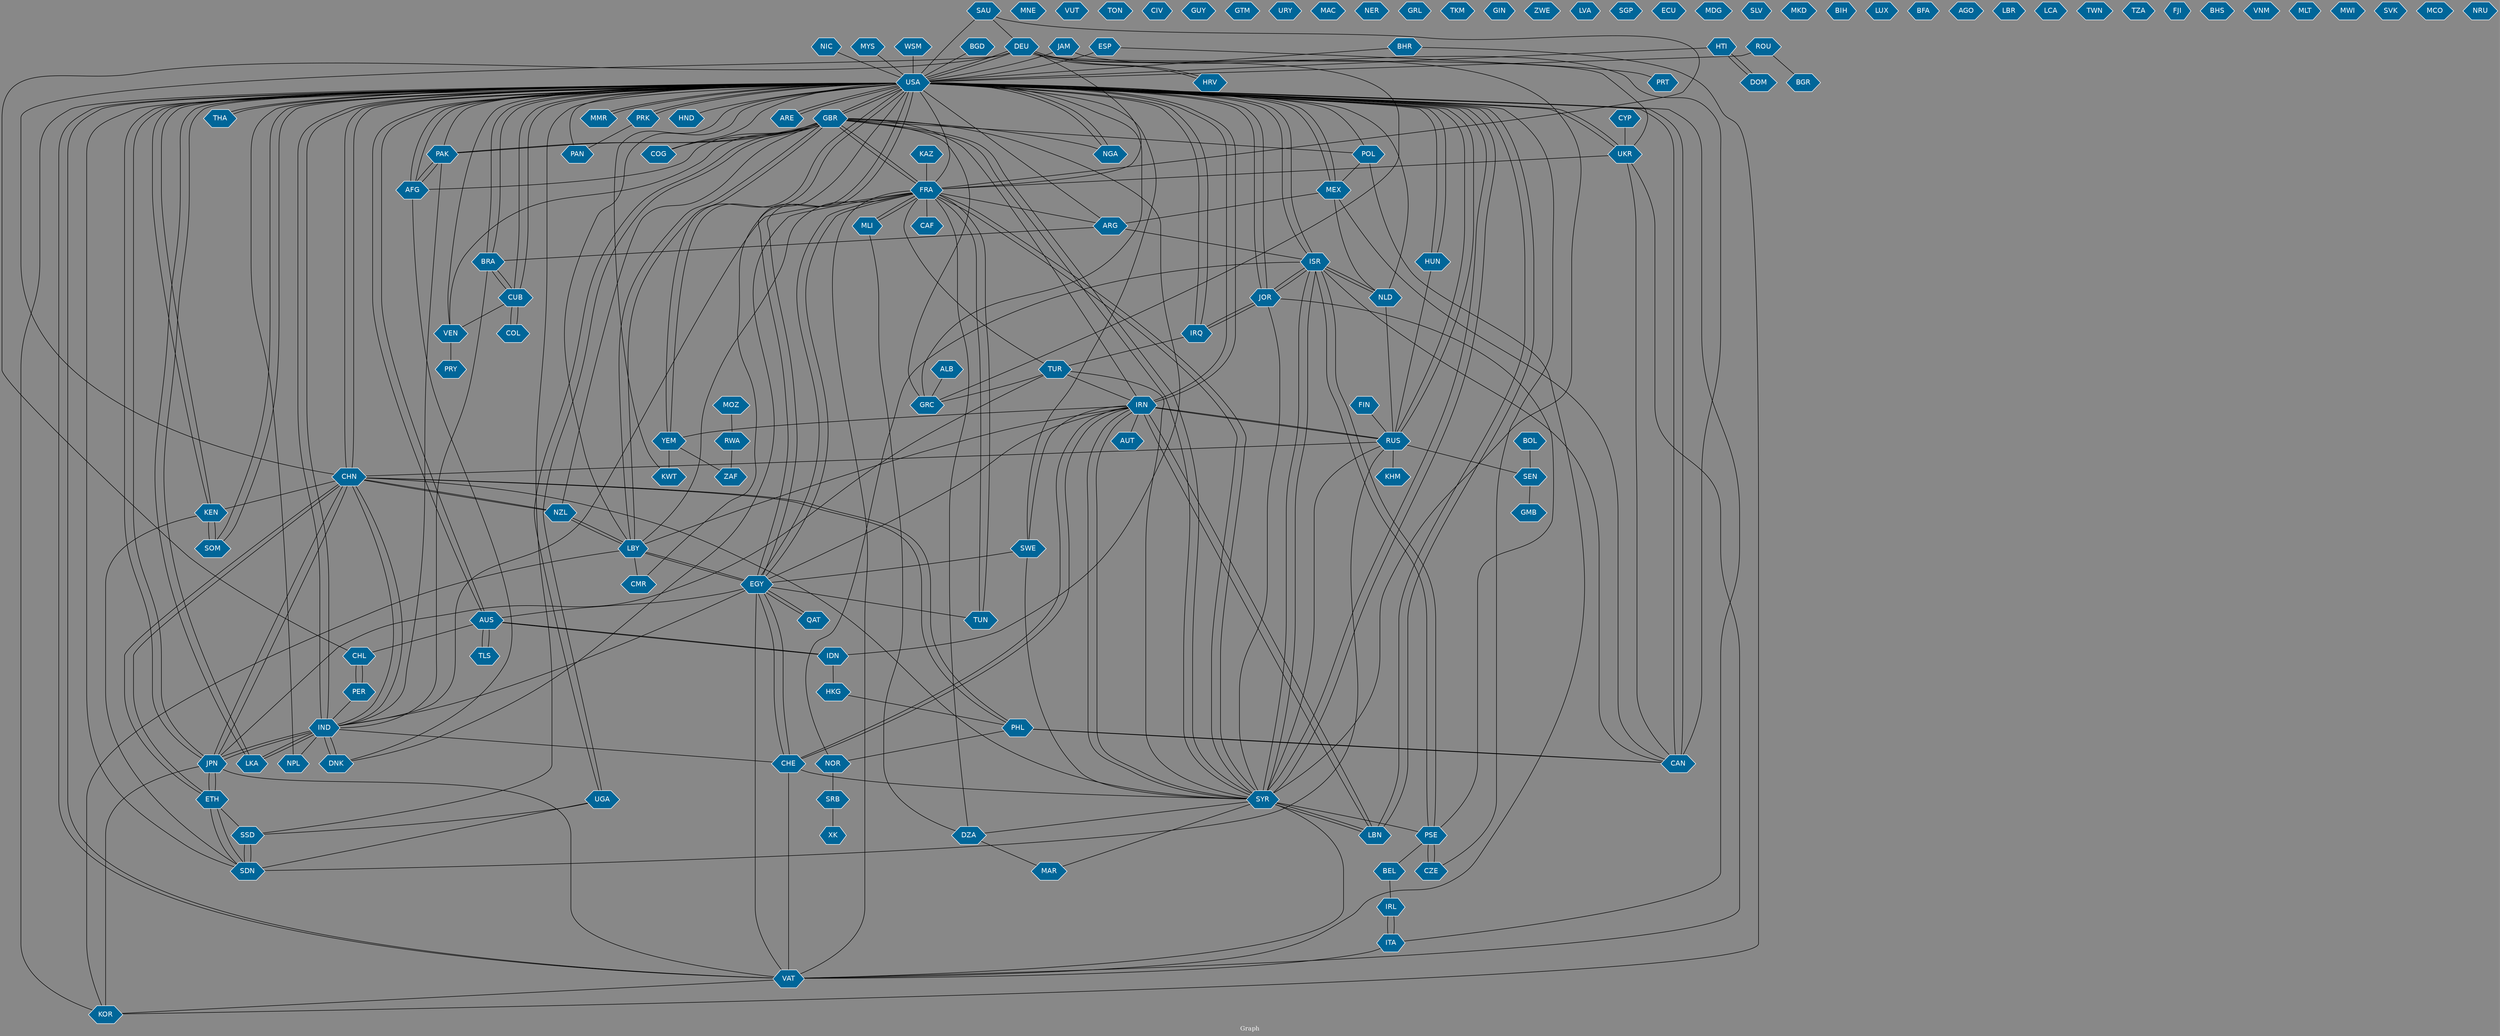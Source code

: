 // Countries together in item graph
graph {
	graph [bgcolor="#888888" fontcolor=white fontsize=12 label="Graph" outputorder=edgesfirst overlap=prism]
	node [color=white fillcolor="#006699" fontcolor=white fontname=Helvetica shape=hexagon style=filled]
	edge [arrowhead=open color=black fontcolor=white fontname=Courier fontsize=12]
		SAU [label=SAU]
		GBR [label=GBR]
		DEU [label=DEU]
		ZAF [label=ZAF]
		CHN [label=CHN]
		RUS [label=RUS]
		ISR [label=ISR]
		USA [label=USA]
		VEN [label=VEN]
		NGA [label=NGA]
		ITA [label=ITA]
		FRA [label=FRA]
		DZA [label=DZA]
		UKR [label=UKR]
		POL [label=POL]
		MEX [label=MEX]
		TUR [label=TUR]
		IRN [label=IRN]
		GRC [label=GRC]
		NOR [label=NOR]
		JAM [label=JAM]
		LBN [label=LBN]
		ESP [label=ESP]
		EGY [label=EGY]
		VAT [label=VAT]
		THA [label=THA]
		IDN [label=IDN]
		IND [label=IND]
		NPL [label=NPL]
		MNE [label=MNE]
		IRQ [label=IRQ]
		AUS [label=AUS]
		PRT [label=PRT]
		SRB [label=SRB]
		JPN [label=JPN]
		CHL [label=CHL]
		VUT [label=VUT]
		LBY [label=LBY]
		PSE [label=PSE]
		CZE [label=CZE]
		PAK [label=PAK]
		UGA [label=UGA]
		TON [label=TON]
		HTI [label=HTI]
		COL [label=COL]
		SYR [label=SYR]
		MLI [label=MLI]
		ARG [label=ARG]
		CIV [label=CIV]
		BRA [label=BRA]
		DNK [label=DNK]
		ETH [label=ETH]
		SOM [label=SOM]
		KEN [label=KEN]
		SDN [label=SDN]
		CAN [label=CAN]
		RWA [label=RWA]
		GUY [label=GUY]
		BGD [label=BGD]
		GMB [label=GMB]
		GTM [label=GTM]
		ROU [label=ROU]
		AFG [label=AFG]
		HKG [label=HKG]
		CUB [label=CUB]
		YEM [label=YEM]
		HUN [label=HUN]
		KHM [label=KHM]
		TUN [label=TUN]
		URY [label=URY]
		MAC [label=MAC]
		PHL [label=PHL]
		ALB [label=ALB]
		MMR [label=MMR]
		XK [label=XK]
		LKA [label=LKA]
		PRY [label=PRY]
		NER [label=NER]
		HND [label=HND]
		CHE [label=CHE]
		HRV [label=HRV]
		SWE [label=SWE]
		GRL [label=GRL]
		BGR [label=BGR]
		NLD [label=NLD]
		NIC [label=NIC]
		SSD [label=SSD]
		BOL [label=BOL]
		NZL [label=NZL]
		IRL [label=IRL]
		MYS [label=MYS]
		SEN [label=SEN]
		PAN [label=PAN]
		BEL [label=BEL]
		CAF [label=CAF]
		PRK [label=PRK]
		PER [label=PER]
		TKM [label=TKM]
		MOZ [label=MOZ]
		COG [label=COG]
		GIN [label=GIN]
		ZWE [label=ZWE]
		ARE [label=ARE]
		JOR [label=JOR]
		LVA [label=LVA]
		KWT [label=KWT]
		WSM [label=WSM]
		BHR [label=BHR]
		SGP [label=SGP]
		CYP [label=CYP]
		ECU [label=ECU]
		FIN [label=FIN]
		KOR [label=KOR]
		KAZ [label=KAZ]
		MDG [label=MDG]
		SLV [label=SLV]
		TLS [label=TLS]
		AUT [label=AUT]
		MKD [label=MKD]
		BIH [label=BIH]
		LUX [label=LUX]
		BFA [label=BFA]
		CMR [label=CMR]
		MAR [label=MAR]
		AGO [label=AGO]
		DOM [label=DOM]
		LBR [label=LBR]
		LCA [label=LCA]
		TWN [label=TWN]
		QAT [label=QAT]
		TZA [label=TZA]
		FJI [label=FJI]
		BHS [label=BHS]
		VNM [label=VNM]
		MLT [label=MLT]
		MWI [label=MWI]
		SVK [label=SVK]
		MCO [label=MCO]
		NRU [label=NRU]
			IRN -- SWE [weight=1]
			LKA -- IND [weight=1]
			GBR -- IRN [weight=1]
			BRA -- CUB [weight=1]
			SYR -- TUR [weight=3]
			VEN -- USA [weight=2]
			MLI -- FRA [weight=2]
			UGA -- SDN [weight=2]
			IDN -- HKG [weight=2]
			CZE -- PSE [weight=3]
			MEX -- CAN [weight=2]
			LBY -- USA [weight=2]
			CAN -- USA [weight=5]
			UKR -- FRA [weight=1]
			PAK -- GBR [weight=1]
			FRA -- TUR [weight=1]
			VAT -- USA [weight=1]
			DOM -- HTI [weight=1]
			IND -- JPN [weight=1]
			SDN -- ETH [weight=2]
			CHE -- SYR [weight=3]
			MYS -- USA [weight=1]
			MLI -- DZA [weight=1]
			GBR -- COG [weight=1]
			PHL -- NOR [weight=1]
			EGY -- TUN [weight=3]
			AFG -- GBR [weight=1]
			USA -- NGA [weight=1]
			USA -- SOM [weight=1]
			NIC -- USA [weight=1]
			AFG -- USA [weight=4]
			BRA -- USA [weight=1]
			VAT -- KOR [weight=1]
			TUN -- FRA [weight=1]
			ROU -- BGR [weight=1]
			SYR -- ISR [weight=1]
			EGY -- AUS [weight=1]
			KEN -- SDN [weight=1]
			POL -- MEX [weight=1]
			USA -- LBN [weight=1]
			TLS -- AUS [weight=3]
			CHN -- DEU [weight=1]
			LBY -- GBR [weight=5]
			IND -- CHN [weight=1]
			CHN -- ETH [weight=1]
			CHE -- IRN [weight=1]
			RUS -- KHM [weight=2]
			SYR -- LBN [weight=2]
			USA -- VAT [weight=2]
			RUS -- IRN [weight=2]
			DZA -- MAR [weight=1]
			SDN -- SSD [weight=11]
			CHE -- EGY [weight=1]
			USA -- YEM [weight=1]
			JPN -- CHN [weight=5]
			IRN -- EGY [weight=1]
			ETH -- JPN [weight=1]
			BGD -- USA [weight=1]
			PSE -- JOR [weight=1]
			ETH -- SDN [weight=1]
			PAK -- IND [weight=1]
			CUB -- COL [weight=1]
			VEN -- PRY [weight=1]
			FRA -- MLI [weight=1]
			CHN -- KEN [weight=1]
			PRK -- USA [weight=2]
			DEU -- SYR [weight=2]
			SYR -- IRN [weight=11]
			IRN -- AUT [weight=1]
			USA -- UKR [weight=1]
			EGY -- FRA [weight=1]
			ARE -- USA [weight=2]
			POL -- VAT [weight=1]
			MOZ -- RWA [weight=1]
			DEU -- HRV [weight=3]
			ROU -- USA [weight=4]
			HTI -- DOM [weight=1]
			CHL -- PER [weight=2]
			JOR -- IRQ [weight=1]
			USA -- AFG [weight=9]
			JPN -- USA [weight=4]
			ESP -- PRT [weight=1]
			SYR -- CHN [weight=1]
			COL -- CUB [weight=2]
			EGY -- QAT [weight=2]
			CHN -- USA [weight=6]
			JPN -- VAT [weight=1]
			HKG -- PHL [weight=3]
			AFG -- DNK [weight=1]
			KAZ -- FRA [weight=1]
			MMR -- USA [weight=1]
			USA -- LKA [weight=2]
			ISR -- SYR [weight=1]
			PAK -- AFG [weight=2]
			BOL -- SEN [weight=3]
			GBR -- VEN [weight=1]
			TUR -- JPN [weight=1]
			IND -- USA [weight=4]
			HUN -- USA [weight=1]
			CHN -- IND [weight=1]
			USA -- ARE [weight=3]
			BEL -- IRL [weight=1]
			TUR -- GRC [weight=1]
			GBR -- LBY [weight=1]
			UKR -- CAN [weight=1]
			USA -- SYR [weight=4]
			THA -- USA [weight=2]
			GBR -- PAK [weight=1]
			USA -- IRQ [weight=7]
			EGY -- USA [weight=6]
			JPN -- ETH [weight=1]
			SWE -- EGY [weight=1]
			CHN -- JPN [weight=3]
			SYR -- DZA [weight=1]
			USA -- IRN [weight=13]
			IND -- CHE [weight=1]
			PSE -- CZE [weight=4]
			LBY -- NZL [weight=1]
			LBN -- SYR [weight=3]
			UKR -- USA [weight=1]
			USA -- RUS [weight=11]
			MEX -- ARG [weight=1]
			SYR -- RUS [weight=6]
			PSE -- ISR [weight=5]
			EGY -- CHE [weight=1]
			CAN -- PHL [weight=2]
			ISR -- USA [weight=1]
			ISR -- CAN [weight=1]
			SDN -- RUS [weight=1]
			AUS -- CHL [weight=1]
			UGA -- SSD [weight=1]
			KEN -- SOM [weight=3]
			CYP -- UKR [weight=1]
			USA -- THA [weight=1]
			CHL -- DEU [weight=1]
			IRN -- SYR [weight=5]
			PER -- CHL [weight=1]
			JPN -- IND [weight=1]
			USA -- NLD [weight=1]
			SYR -- GBR [weight=1]
			IRN -- YEM [weight=1]
			FRA -- DEU [weight=2]
			POL -- USA [weight=1]
			KEN -- USA [weight=2]
			YEM -- KWT [weight=1]
			LBY -- CMR [weight=1]
			GBR -- SYR [weight=3]
			IDN -- AUS [weight=2]
			JAM -- CAN [weight=1]
			IRN -- RUS [weight=3]
			FRA -- USA [weight=4]
			JAM -- USA [weight=2]
			ISR -- PSE [weight=10]
			FRA -- GBR [weight=1]
			FRA -- ARG [weight=1]
			GBR -- NGA [weight=1]
			LBN -- IRN [weight=1]
			SWE -- SYR [weight=1]
			UGA -- GBR [weight=1]
			SYR -- VAT [weight=1]
			NLD -- RUS [weight=2]
			TUR -- IRN [weight=1]
			CHN -- NZL [weight=1]
			LBY -- FRA [weight=1]
			ITA -- IRL [weight=1]
			GBR -- FRA [weight=2]
			WSM -- USA [weight=3]
			IND -- LKA [weight=1]
			HTI -- USA [weight=1]
			SYR -- JOR [weight=1]
			FRA -- DZA [weight=2]
			USA -- HND [weight=1]
			NZL -- GBR [weight=2]
			BHR -- USA [weight=1]
			PAN -- USA [weight=1]
			ETH -- SSD [weight=1]
			MEX -- USA [weight=6]
			SRB -- XK [weight=2]
			ETH -- CHN [weight=1]
			USA -- JPN [weight=4]
			NOR -- SRB [weight=1]
			USA -- MEX [weight=6]
			IRQ -- JOR [weight=1]
			LBY -- IRN [weight=1]
			CHN -- PHL [weight=1]
			SOM -- USA [weight=1]
			USA -- GRC [weight=2]
			ARG -- ISR [weight=1]
			SYR -- FRA [weight=1]
			IND -- DNK [weight=1]
			ITA -- USA [weight=1]
			SYR -- MAR [weight=1]
			KOR -- USA [weight=1]
			IRN -- USA [weight=5]
			GBR -- POL [weight=1]
			SEN -- GMB [weight=1]
			SYR -- PSE [weight=2]
			CMR -- USA [weight=1]
			GRC -- GBR [weight=1]
			PHL -- CAN [weight=1]
			LBY -- EGY [weight=3]
			EGY -- LBY [weight=1]
			ESP -- USA [weight=2]
			USA -- BRA [weight=1]
			CUB -- BRA [weight=1]
			GBR -- UGA [weight=1]
			LKA -- USA [weight=2]
			AUS -- USA [weight=1]
			USA -- ARG [weight=1]
			GBR -- USA [weight=2]
			USA -- DEU [weight=3]
			USA -- PAK [weight=3]
			SDN -- USA [weight=3]
			NZL -- CHN [weight=1]
			CUB -- VEN [weight=1]
			USA -- PRK [weight=1]
			AUS -- TLS [weight=1]
			USA -- ISR [weight=1]
			USA -- AUS [weight=1]
			SYR -- USA [weight=12]
			UKR -- DEU [weight=1]
			ISR -- JOR [weight=1]
			USA -- KEN [weight=1]
			USA -- HUN [weight=1]
			USA -- CZE [weight=1]
			PRK -- PAN [weight=1]
			USA -- CAN [weight=4]
			USA -- EGY [weight=3]
			YEM -- ZAF [weight=1]
			IRN -- CHE [weight=2]
			COG -- USA [weight=2]
			NZL -- LBY [weight=1]
			IRL -- ITA [weight=1]
			SSD -- USA [weight=3]
			IRQ -- USA [weight=5]
			LBY -- KOR [weight=1]
			CHE -- VAT [weight=1]
			SSD -- SDN [weight=11]
			ARG -- BRA [weight=1]
			AUS -- IDN [weight=1]
			JPN -- KOR [weight=1]
			BHR -- KOR [weight=1]
			FRA -- VAT [weight=1]
			DNK -- IND [weight=2]
			HUN -- RUS [weight=2]
			USA -- SAU [weight=2]
			NLD -- ISR [weight=1]
			RWA -- ZAF [weight=1]
			USA -- JOR [weight=2]
			USA -- IND [weight=8]
			ISR -- NLD [weight=2]
			LBN -- USA [weight=1]
			NPL -- USA [weight=2]
			NGA -- USA [weight=1]
			USA -- MMR [weight=1]
			SAU -- DEU [weight=1]
			AFG -- PAK [weight=1]
			QAT -- EGY [weight=1]
			FRA -- CAF [weight=1]
			SOM -- KEN [weight=2]
			YEM -- USA [weight=3]
			JOR -- ISR [weight=2]
			IND -- EGY [weight=1]
			ITA -- VAT [weight=4]
			SAU -- FRA [weight=1]
			RUS -- USA [weight=6]
			RUS -- SEN [weight=3]
			USA -- CUB [weight=4]
			MEX -- NLD [weight=1]
			DEU -- USA [weight=5]
			PSE -- BEL [weight=1]
			FRA -- SYR [weight=1]
			ISR -- NOR [weight=1]
			CUB -- USA [weight=3]
			USA -- SWE [weight=1]
			DNK -- FRA [weight=1]
			FIN -- RUS [weight=1]
			GRC -- DEU [weight=1]
			USA -- CHN [weight=14]
			ALB -- GRC [weight=1]
			PHL -- CHN [weight=1]
			JOR -- USA [weight=2]
			EGY -- VAT [weight=3]
			PER -- IND [weight=1]
			USA -- KWT [weight=1]
			UKR -- VAT [weight=1]
			IRQ -- TUR [weight=1]
			USA -- GBR [weight=5]
			FRA -- TUN [weight=1]
			RUS -- CHN [weight=1]
			IND -- FRA [weight=4]
			FRA -- EGY [weight=1]
			IND -- NPL [weight=1]
			GBR -- IDN [weight=1]
			IRN -- LBN [weight=2]
			BRA -- IND [weight=2]
			HRV -- DEU [weight=3]
}